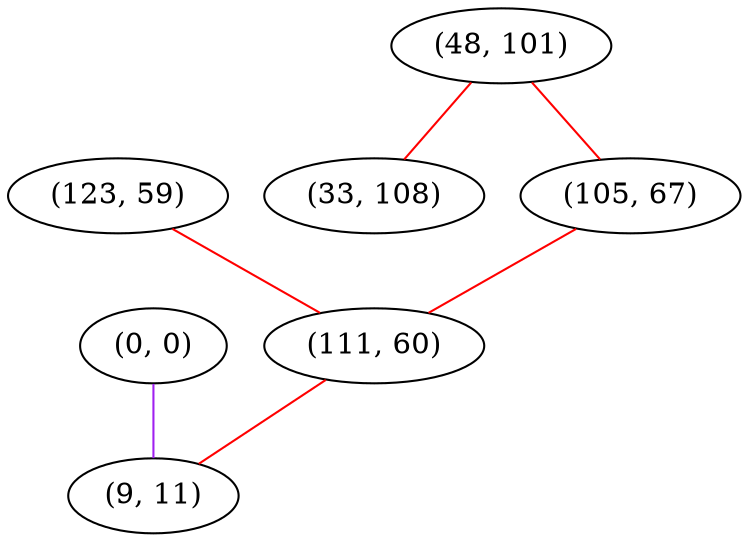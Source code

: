 graph "" {
"(0, 0)";
"(48, 101)";
"(123, 59)";
"(33, 108)";
"(105, 67)";
"(111, 60)";
"(9, 11)";
"(0, 0)" -- "(9, 11)"  [color=purple, key=0, weight=4];
"(48, 101)" -- "(105, 67)"  [color=red, key=0, weight=1];
"(48, 101)" -- "(33, 108)"  [color=red, key=0, weight=1];
"(123, 59)" -- "(111, 60)"  [color=red, key=0, weight=1];
"(105, 67)" -- "(111, 60)"  [color=red, key=0, weight=1];
"(111, 60)" -- "(9, 11)"  [color=red, key=0, weight=1];
}
